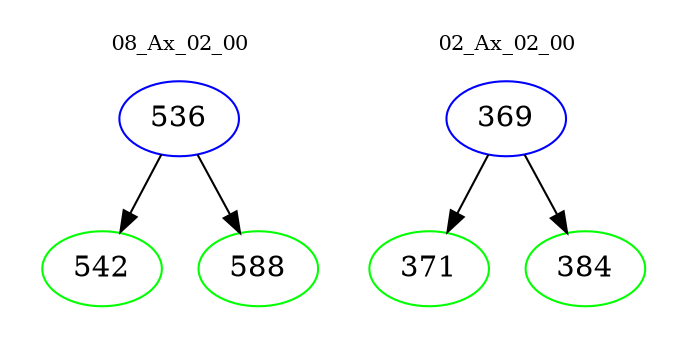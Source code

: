 digraph{
subgraph cluster_0 {
color = white
label = "08_Ax_02_00";
fontsize=10;
T0_536 [label="536", color="blue"]
T0_536 -> T0_542 [color="black"]
T0_542 [label="542", color="green"]
T0_536 -> T0_588 [color="black"]
T0_588 [label="588", color="green"]
}
subgraph cluster_1 {
color = white
label = "02_Ax_02_00";
fontsize=10;
T1_369 [label="369", color="blue"]
T1_369 -> T1_371 [color="black"]
T1_371 [label="371", color="green"]
T1_369 -> T1_384 [color="black"]
T1_384 [label="384", color="green"]
}
}
